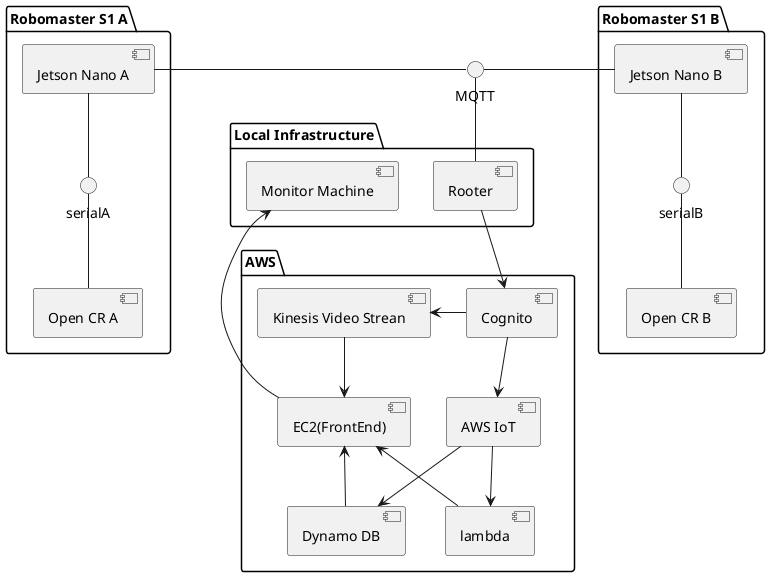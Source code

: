 @startuml
package "Robomaster S1 A"{
    [Open CR A] -up-serialA
    [Jetson Nano A] -down-serialA
}

package "Local Infrastructure"{
    [Rooter]
    [Monitor Machine]
}

[Jetson Nano A] -right-MQTT
MQTT-down-[Rooter]

package "Robomaster S1 B"{
    [Open CR B] -up-serialB
    [Jetson Nano B] -down-serialB
}

MQTT-left-[Jetson Nano B] 

package "AWS" {
    [Kinesis Video Strean]->[EC2(FrontEnd)]
    [Rooter] -down-> [Cognito]
    [Cognito] -down-> [AWS IoT]
    [Cognito] -> [Kinesis Video Strean]
    [AWS IoT] -down-> [Dynamo DB]
    [AWS IoT] -down-> [lambda]
    [Dynamo DB] -up-> [EC2(FrontEnd)]
    [lambda] -up-> [EC2(FrontEnd)]
}

[EC2(FrontEnd)] -up-> [Monitor Machine]

@enduml